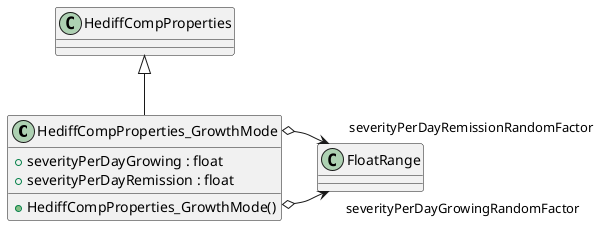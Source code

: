 @startuml
class HediffCompProperties_GrowthMode {
    + severityPerDayGrowing : float
    + severityPerDayRemission : float
    + HediffCompProperties_GrowthMode()
}
HediffCompProperties <|-- HediffCompProperties_GrowthMode
HediffCompProperties_GrowthMode o-> "severityPerDayGrowingRandomFactor" FloatRange
HediffCompProperties_GrowthMode o-> "severityPerDayRemissionRandomFactor" FloatRange
@enduml

